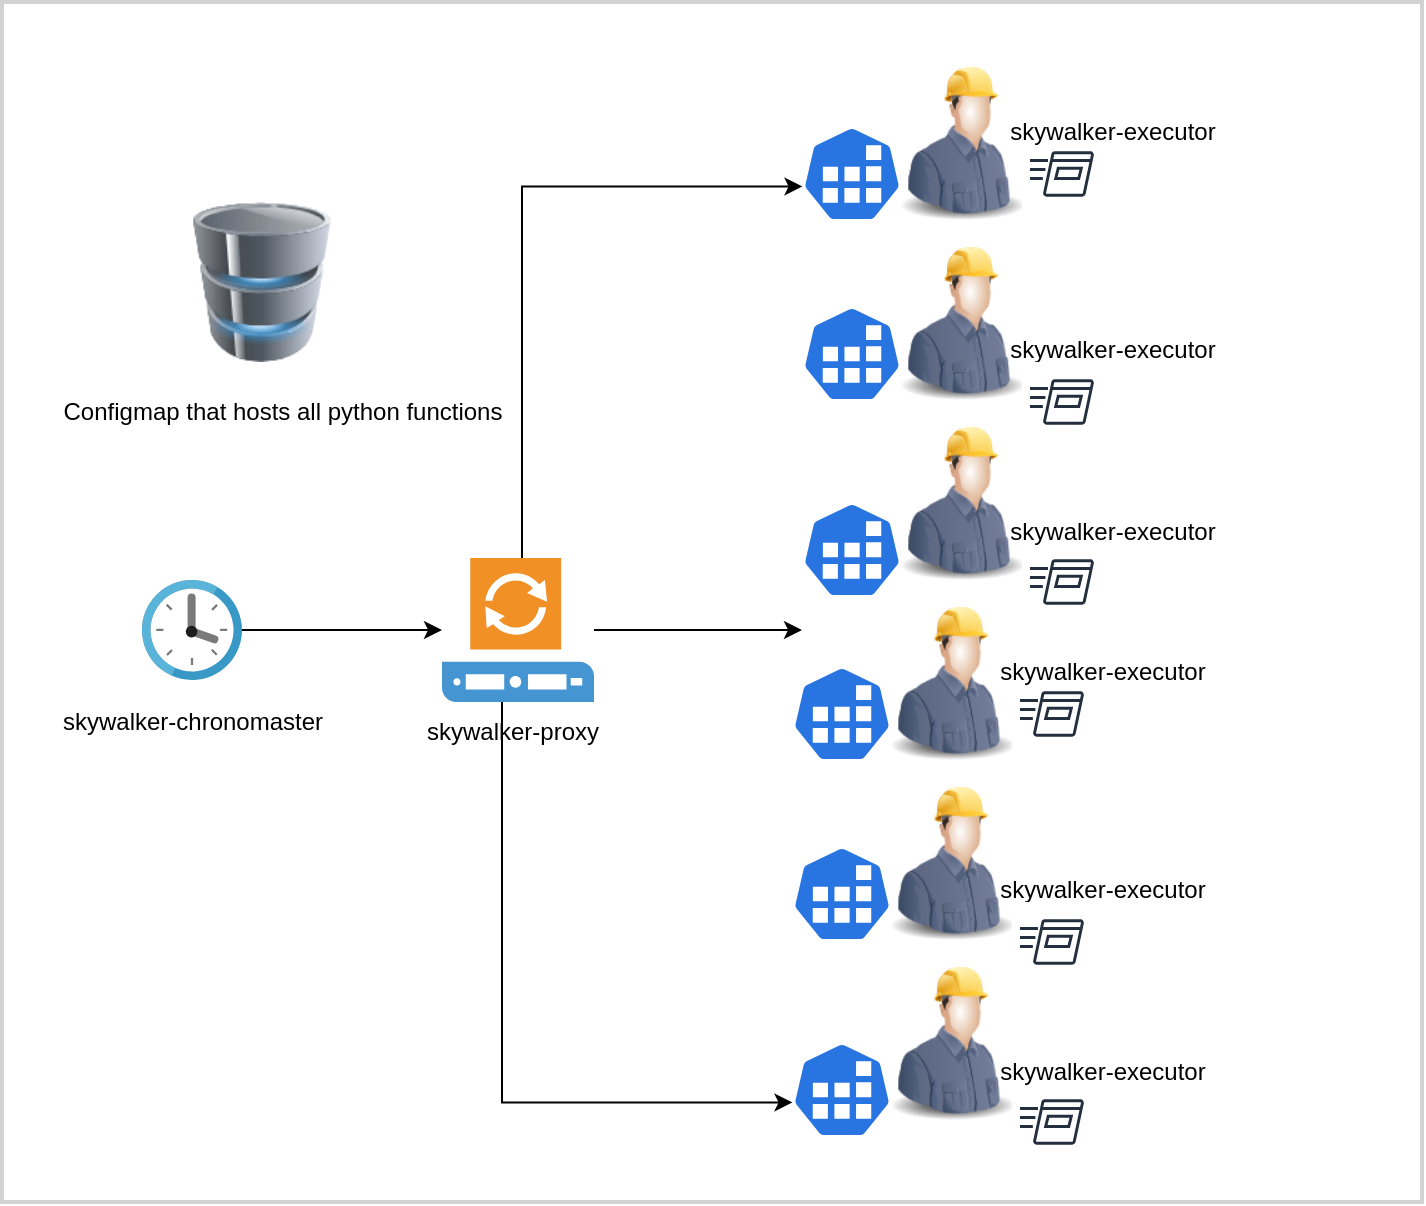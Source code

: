 <mxfile version="20.0.3" type="device"><diagram id="U84xjh9onMp7f5wRXfzQ" name="Page-1"><mxGraphModel dx="2062" dy="1151" grid="1" gridSize="10" guides="1" tooltips="1" connect="1" arrows="1" fold="1" page="1" pageScale="1" pageWidth="850" pageHeight="1100" background="none" math="0" shadow="0"><root><mxCell id="0"/><mxCell id="1" parent="0"/><mxCell id="B5baAl6vu3EyqPbbqVOu-46" style="edgeStyle=orthogonalEdgeStyle;rounded=0;orthogonalLoop=1;jettySize=auto;html=1;" parent="1" source="B5baAl6vu3EyqPbbqVOu-9" target="B5baAl6vu3EyqPbbqVOu-44" edge="1"><mxGeometry relative="1" as="geometry"/></mxCell><mxCell id="B5baAl6vu3EyqPbbqVOu-9" value="" style="sketch=0;aspect=fixed;html=1;points=[];align=center;image;fontSize=12;image=img/lib/mscae/Clock.svg;" parent="1" vertex="1"><mxGeometry x="100" y="319" width="50" height="50" as="geometry"/></mxCell><mxCell id="B5baAl6vu3EyqPbbqVOu-16" value="skywalker-chronomaster" style="text;html=1;align=center;verticalAlign=middle;resizable=0;points=[];autosize=1;strokeColor=none;fillColor=none;" parent="1" vertex="1"><mxGeometry x="50" y="375" width="150" height="30" as="geometry"/></mxCell><mxCell id="B5baAl6vu3EyqPbbqVOu-17" value="" style="image;html=1;image=img/lib/clip_art/computers/Database_128x128.png" parent="1" vertex="1"><mxGeometry x="120" y="130" width="80" height="80" as="geometry"/></mxCell><mxCell id="B5baAl6vu3EyqPbbqVOu-18" value="Configmap that hosts all python functions" style="text;html=1;align=center;verticalAlign=middle;resizable=0;points=[];autosize=1;strokeColor=none;fillColor=none;" parent="1" vertex="1"><mxGeometry x="50" y="220" width="240" height="30" as="geometry"/></mxCell><mxCell id="B5baAl6vu3EyqPbbqVOu-42" value="" style="group" parent="1" vertex="1" connectable="0"><mxGeometry x="425" y="60" width="225" height="550" as="geometry"/></mxCell><mxCell id="B5baAl6vu3EyqPbbqVOu-20" value="" style="group" parent="B5baAl6vu3EyqPbbqVOu-42" vertex="1" connectable="0"><mxGeometry x="5" width="220" height="280" as="geometry"/></mxCell><mxCell id="B5baAl6vu3EyqPbbqVOu-8" value="" style="group" parent="B5baAl6vu3EyqPbbqVOu-20" vertex="1" connectable="0"><mxGeometry width="150" height="280" as="geometry"/></mxCell><mxCell id="B5baAl6vu3EyqPbbqVOu-2" value="" style="image;html=1;image=img/lib/clip_art/people/Construction_Worker_Man_128x128.png" parent="B5baAl6vu3EyqPbbqVOu-8" vertex="1"><mxGeometry x="40" width="80" height="80" as="geometry"/></mxCell><mxCell id="B5baAl6vu3EyqPbbqVOu-3" value="" style="image;html=1;image=img/lib/clip_art/people/Construction_Worker_Man_128x128.png" parent="B5baAl6vu3EyqPbbqVOu-8" vertex="1"><mxGeometry x="40" y="90" width="80" height="80" as="geometry"/></mxCell><mxCell id="B5baAl6vu3EyqPbbqVOu-4" value="" style="image;html=1;image=img/lib/clip_art/people/Construction_Worker_Man_128x128.png" parent="B5baAl6vu3EyqPbbqVOu-8" vertex="1"><mxGeometry x="40" y="180" width="80" height="80" as="geometry"/></mxCell><mxCell id="B5baAl6vu3EyqPbbqVOu-5" value="" style="sketch=0;html=1;dashed=0;whitespace=wrap;fillColor=#2875E2;strokeColor=#ffffff;points=[[0.005,0.63,0],[0.1,0.2,0],[0.9,0.2,0],[0.5,0,0],[0.995,0.63,0],[0.72,0.99,0],[0.5,1,0],[0.28,0.99,0]];shape=mxgraph.kubernetes.icon;prIcon=job" parent="B5baAl6vu3EyqPbbqVOu-8" vertex="1"><mxGeometry y="32" width="50" height="48" as="geometry"/></mxCell><mxCell id="B5baAl6vu3EyqPbbqVOu-6" value="" style="sketch=0;html=1;dashed=0;whitespace=wrap;fillColor=#2875E2;strokeColor=#ffffff;points=[[0.005,0.63,0],[0.1,0.2,0],[0.9,0.2,0],[0.5,0,0],[0.995,0.63,0],[0.72,0.99,0],[0.5,1,0],[0.28,0.99,0]];shape=mxgraph.kubernetes.icon;prIcon=job" parent="B5baAl6vu3EyqPbbqVOu-8" vertex="1"><mxGeometry y="122" width="50" height="48" as="geometry"/></mxCell><mxCell id="B5baAl6vu3EyqPbbqVOu-7" value="" style="sketch=0;html=1;dashed=0;whitespace=wrap;fillColor=#2875E2;strokeColor=#ffffff;points=[[0.005,0.63,0],[0.1,0.2,0],[0.9,0.2,0],[0.5,0,0],[0.995,0.63,0],[0.72,0.99,0],[0.5,1,0],[0.28,0.99,0]];shape=mxgraph.kubernetes.icon;prIcon=job" parent="B5baAl6vu3EyqPbbqVOu-8" vertex="1"><mxGeometry y="220" width="50" height="48" as="geometry"/></mxCell><mxCell id="B5baAl6vu3EyqPbbqVOu-21" value="" style="sketch=0;outlineConnect=0;fontColor=#232F3E;gradientColor=none;strokeColor=#232F3E;fillColor=#ffffff;dashed=0;verticalLabelPosition=bottom;verticalAlign=top;align=center;html=1;fontSize=12;fontStyle=0;aspect=fixed;shape=mxgraph.aws4.resourceIcon;resIcon=mxgraph.aws4.run_command;" parent="B5baAl6vu3EyqPbbqVOu-8" vertex="1"><mxGeometry x="110" y="36" width="40" height="40" as="geometry"/></mxCell><mxCell id="B5baAl6vu3EyqPbbqVOu-23" value="" style="sketch=0;outlineConnect=0;fontColor=#232F3E;gradientColor=none;strokeColor=#232F3E;fillColor=#ffffff;dashed=0;verticalLabelPosition=bottom;verticalAlign=top;align=center;html=1;fontSize=12;fontStyle=0;aspect=fixed;shape=mxgraph.aws4.resourceIcon;resIcon=mxgraph.aws4.run_command;" parent="B5baAl6vu3EyqPbbqVOu-8" vertex="1"><mxGeometry x="110" y="240" width="40" height="40" as="geometry"/></mxCell><mxCell id="B5baAl6vu3EyqPbbqVOu-13" value="skywalker-executor" style="text;html=1;align=center;verticalAlign=middle;resizable=0;points=[];autosize=1;strokeColor=none;fillColor=none;" parent="B5baAl6vu3EyqPbbqVOu-20" vertex="1"><mxGeometry x="90" y="20" width="130" height="30" as="geometry"/></mxCell><mxCell id="B5baAl6vu3EyqPbbqVOu-14" value="skywalker-executor" style="text;html=1;align=center;verticalAlign=middle;resizable=0;points=[];autosize=1;strokeColor=none;fillColor=none;" parent="B5baAl6vu3EyqPbbqVOu-20" vertex="1"><mxGeometry x="90" y="129" width="130" height="30" as="geometry"/></mxCell><mxCell id="B5baAl6vu3EyqPbbqVOu-15" value="skywalker-executor" style="text;html=1;align=center;verticalAlign=middle;resizable=0;points=[];autosize=1;strokeColor=none;fillColor=none;" parent="B5baAl6vu3EyqPbbqVOu-20" vertex="1"><mxGeometry x="90" y="220" width="130" height="30" as="geometry"/></mxCell><mxCell id="B5baAl6vu3EyqPbbqVOu-27" value="" style="sketch=0;outlineConnect=0;fontColor=#232F3E;gradientColor=none;strokeColor=#232F3E;fillColor=#ffffff;dashed=0;verticalLabelPosition=bottom;verticalAlign=top;align=center;html=1;fontSize=12;fontStyle=0;aspect=fixed;shape=mxgraph.aws4.resourceIcon;resIcon=mxgraph.aws4.run_command;" parent="B5baAl6vu3EyqPbbqVOu-20" vertex="1"><mxGeometry x="110" y="150" width="40" height="40" as="geometry"/></mxCell><mxCell id="B5baAl6vu3EyqPbbqVOu-28" value="" style="group" parent="B5baAl6vu3EyqPbbqVOu-42" vertex="1" connectable="0"><mxGeometry y="270" width="220" height="280" as="geometry"/></mxCell><mxCell id="B5baAl6vu3EyqPbbqVOu-29" value="" style="group" parent="B5baAl6vu3EyqPbbqVOu-28" vertex="1" connectable="0"><mxGeometry width="150" height="280" as="geometry"/></mxCell><mxCell id="B5baAl6vu3EyqPbbqVOu-30" value="" style="image;html=1;image=img/lib/clip_art/people/Construction_Worker_Man_128x128.png" parent="B5baAl6vu3EyqPbbqVOu-29" vertex="1"><mxGeometry x="40" width="80" height="80" as="geometry"/></mxCell><mxCell id="B5baAl6vu3EyqPbbqVOu-31" value="" style="image;html=1;image=img/lib/clip_art/people/Construction_Worker_Man_128x128.png" parent="B5baAl6vu3EyqPbbqVOu-29" vertex="1"><mxGeometry x="40" y="90" width="80" height="80" as="geometry"/></mxCell><mxCell id="B5baAl6vu3EyqPbbqVOu-32" value="" style="image;html=1;image=img/lib/clip_art/people/Construction_Worker_Man_128x128.png" parent="B5baAl6vu3EyqPbbqVOu-29" vertex="1"><mxGeometry x="40" y="180" width="80" height="80" as="geometry"/></mxCell><mxCell id="B5baAl6vu3EyqPbbqVOu-33" value="" style="sketch=0;html=1;dashed=0;whitespace=wrap;fillColor=#2875E2;strokeColor=#ffffff;points=[[0.005,0.63,0],[0.1,0.2,0],[0.9,0.2,0],[0.5,0,0],[0.995,0.63,0],[0.72,0.99,0],[0.5,1,0],[0.28,0.99,0]];shape=mxgraph.kubernetes.icon;prIcon=job" parent="B5baAl6vu3EyqPbbqVOu-29" vertex="1"><mxGeometry y="32" width="50" height="48" as="geometry"/></mxCell><mxCell id="B5baAl6vu3EyqPbbqVOu-34" value="" style="sketch=0;html=1;dashed=0;whitespace=wrap;fillColor=#2875E2;strokeColor=#ffffff;points=[[0.005,0.63,0],[0.1,0.2,0],[0.9,0.2,0],[0.5,0,0],[0.995,0.63,0],[0.72,0.99,0],[0.5,1,0],[0.28,0.99,0]];shape=mxgraph.kubernetes.icon;prIcon=job" parent="B5baAl6vu3EyqPbbqVOu-29" vertex="1"><mxGeometry y="122" width="50" height="48" as="geometry"/></mxCell><mxCell id="B5baAl6vu3EyqPbbqVOu-35" value="" style="sketch=0;html=1;dashed=0;whitespace=wrap;fillColor=#2875E2;strokeColor=#ffffff;points=[[0.005,0.63,0],[0.1,0.2,0],[0.9,0.2,0],[0.5,0,0],[0.995,0.63,0],[0.72,0.99,0],[0.5,1,0],[0.28,0.99,0]];shape=mxgraph.kubernetes.icon;prIcon=job" parent="B5baAl6vu3EyqPbbqVOu-29" vertex="1"><mxGeometry y="220" width="50" height="48" as="geometry"/></mxCell><mxCell id="B5baAl6vu3EyqPbbqVOu-36" value="" style="sketch=0;outlineConnect=0;fontColor=#232F3E;gradientColor=none;strokeColor=#232F3E;fillColor=#ffffff;dashed=0;verticalLabelPosition=bottom;verticalAlign=top;align=center;html=1;fontSize=12;fontStyle=0;aspect=fixed;shape=mxgraph.aws4.resourceIcon;resIcon=mxgraph.aws4.run_command;" parent="B5baAl6vu3EyqPbbqVOu-29" vertex="1"><mxGeometry x="110" y="36" width="40" height="40" as="geometry"/></mxCell><mxCell id="B5baAl6vu3EyqPbbqVOu-37" value="" style="sketch=0;outlineConnect=0;fontColor=#232F3E;gradientColor=none;strokeColor=#232F3E;fillColor=#ffffff;dashed=0;verticalLabelPosition=bottom;verticalAlign=top;align=center;html=1;fontSize=12;fontStyle=0;aspect=fixed;shape=mxgraph.aws4.resourceIcon;resIcon=mxgraph.aws4.run_command;" parent="B5baAl6vu3EyqPbbqVOu-29" vertex="1"><mxGeometry x="110" y="240" width="40" height="40" as="geometry"/></mxCell><mxCell id="B5baAl6vu3EyqPbbqVOu-38" value="skywalker-executor" style="text;html=1;align=center;verticalAlign=middle;resizable=0;points=[];autosize=1;strokeColor=none;fillColor=none;" parent="B5baAl6vu3EyqPbbqVOu-28" vertex="1"><mxGeometry x="90" y="20" width="130" height="30" as="geometry"/></mxCell><mxCell id="B5baAl6vu3EyqPbbqVOu-39" value="skywalker-executor" style="text;html=1;align=center;verticalAlign=middle;resizable=0;points=[];autosize=1;strokeColor=none;fillColor=none;" parent="B5baAl6vu3EyqPbbqVOu-28" vertex="1"><mxGeometry x="90" y="129" width="130" height="30" as="geometry"/></mxCell><mxCell id="B5baAl6vu3EyqPbbqVOu-40" value="skywalker-executor" style="text;html=1;align=center;verticalAlign=middle;resizable=0;points=[];autosize=1;strokeColor=none;fillColor=none;" parent="B5baAl6vu3EyqPbbqVOu-28" vertex="1"><mxGeometry x="90" y="220" width="130" height="30" as="geometry"/></mxCell><mxCell id="B5baAl6vu3EyqPbbqVOu-41" value="" style="sketch=0;outlineConnect=0;fontColor=#232F3E;gradientColor=none;strokeColor=#232F3E;fillColor=#ffffff;dashed=0;verticalLabelPosition=bottom;verticalAlign=top;align=center;html=1;fontSize=12;fontStyle=0;aspect=fixed;shape=mxgraph.aws4.resourceIcon;resIcon=mxgraph.aws4.run_command;" parent="B5baAl6vu3EyqPbbqVOu-28" vertex="1"><mxGeometry x="110" y="150" width="40" height="40" as="geometry"/></mxCell><mxCell id="B5baAl6vu3EyqPbbqVOu-47" style="edgeStyle=orthogonalEdgeStyle;rounded=0;orthogonalLoop=1;jettySize=auto;html=1;entryX=0.005;entryY=0.63;entryDx=0;entryDy=0;entryPerimeter=0;" parent="1" source="B5baAl6vu3EyqPbbqVOu-44" target="B5baAl6vu3EyqPbbqVOu-5" edge="1"><mxGeometry relative="1" as="geometry"><Array as="points"><mxPoint x="290" y="122"/></Array></mxGeometry></mxCell><mxCell id="B5baAl6vu3EyqPbbqVOu-48" style="edgeStyle=orthogonalEdgeStyle;rounded=0;orthogonalLoop=1;jettySize=auto;html=1;entryX=0.005;entryY=0.63;entryDx=0;entryDy=0;entryPerimeter=0;" parent="1" source="B5baAl6vu3EyqPbbqVOu-44" target="B5baAl6vu3EyqPbbqVOu-35" edge="1"><mxGeometry relative="1" as="geometry"><Array as="points"><mxPoint x="280" y="580"/></Array></mxGeometry></mxCell><mxCell id="B5baAl6vu3EyqPbbqVOu-49" style="edgeStyle=orthogonalEdgeStyle;rounded=0;orthogonalLoop=1;jettySize=auto;html=1;" parent="1" source="B5baAl6vu3EyqPbbqVOu-44" edge="1"><mxGeometry relative="1" as="geometry"><mxPoint x="430" y="344" as="targetPoint"/></mxGeometry></mxCell><mxCell id="B5baAl6vu3EyqPbbqVOu-44" value="" style="shadow=0;dashed=0;html=1;strokeColor=none;fillColor=#4495D1;labelPosition=center;verticalLabelPosition=bottom;verticalAlign=top;align=center;outlineConnect=0;shape=mxgraph.veeam.proxy_server;" parent="1" vertex="1"><mxGeometry x="250" y="308" width="76" height="72" as="geometry"/></mxCell><mxCell id="B5baAl6vu3EyqPbbqVOu-50" value="skywalker-proxy" style="text;html=1;align=center;verticalAlign=middle;resizable=0;points=[];autosize=1;strokeColor=none;fillColor=none;" parent="1" vertex="1"><mxGeometry x="230" y="380" width="110" height="30" as="geometry"/></mxCell><mxCell id="B5baAl6vu3EyqPbbqVOu-51" value="" style="rounded=0;whiteSpace=wrap;html=1;fillColor=none;strokeColor=#d3d3d3;strokeWidth=2;" parent="1" vertex="1"><mxGeometry x="30" y="30" width="710" height="600" as="geometry"/></mxCell></root></mxGraphModel></diagram></mxfile>
